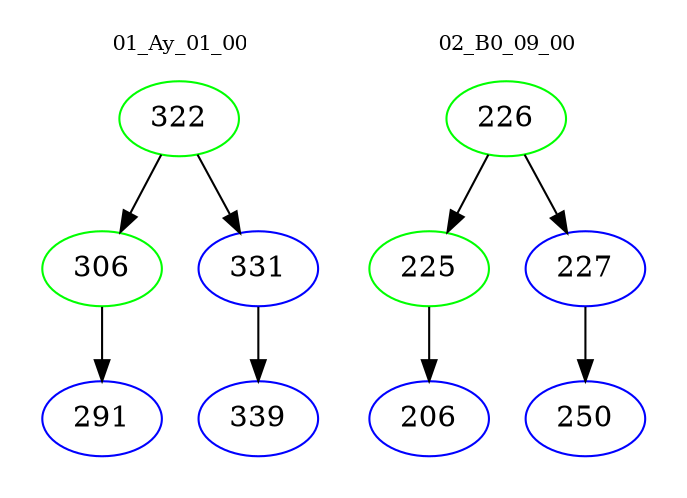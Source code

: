 digraph{
subgraph cluster_0 {
color = white
label = "01_Ay_01_00";
fontsize=10;
T0_322 [label="322", color="green"]
T0_322 -> T0_306 [color="black"]
T0_306 [label="306", color="green"]
T0_306 -> T0_291 [color="black"]
T0_291 [label="291", color="blue"]
T0_322 -> T0_331 [color="black"]
T0_331 [label="331", color="blue"]
T0_331 -> T0_339 [color="black"]
T0_339 [label="339", color="blue"]
}
subgraph cluster_1 {
color = white
label = "02_B0_09_00";
fontsize=10;
T1_226 [label="226", color="green"]
T1_226 -> T1_225 [color="black"]
T1_225 [label="225", color="green"]
T1_225 -> T1_206 [color="black"]
T1_206 [label="206", color="blue"]
T1_226 -> T1_227 [color="black"]
T1_227 [label="227", color="blue"]
T1_227 -> T1_250 [color="black"]
T1_250 [label="250", color="blue"]
}
}

